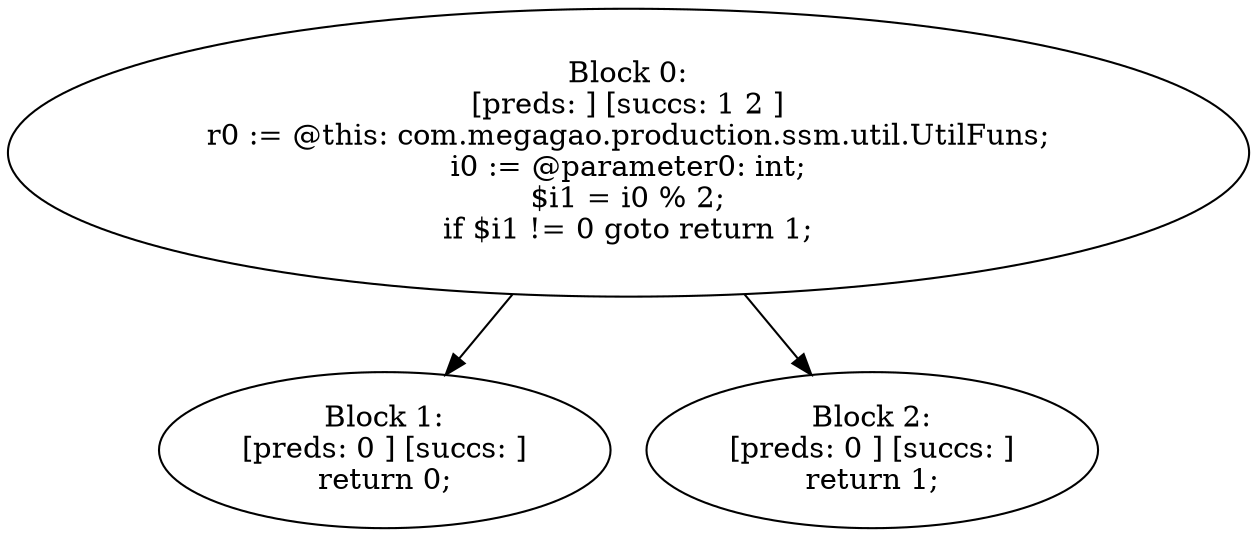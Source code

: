 digraph "unitGraph" {
    "Block 0:
[preds: ] [succs: 1 2 ]
r0 := @this: com.megagao.production.ssm.util.UtilFuns;
i0 := @parameter0: int;
$i1 = i0 % 2;
if $i1 != 0 goto return 1;
"
    "Block 1:
[preds: 0 ] [succs: ]
return 0;
"
    "Block 2:
[preds: 0 ] [succs: ]
return 1;
"
    "Block 0:
[preds: ] [succs: 1 2 ]
r0 := @this: com.megagao.production.ssm.util.UtilFuns;
i0 := @parameter0: int;
$i1 = i0 % 2;
if $i1 != 0 goto return 1;
"->"Block 1:
[preds: 0 ] [succs: ]
return 0;
";
    "Block 0:
[preds: ] [succs: 1 2 ]
r0 := @this: com.megagao.production.ssm.util.UtilFuns;
i0 := @parameter0: int;
$i1 = i0 % 2;
if $i1 != 0 goto return 1;
"->"Block 2:
[preds: 0 ] [succs: ]
return 1;
";
}
